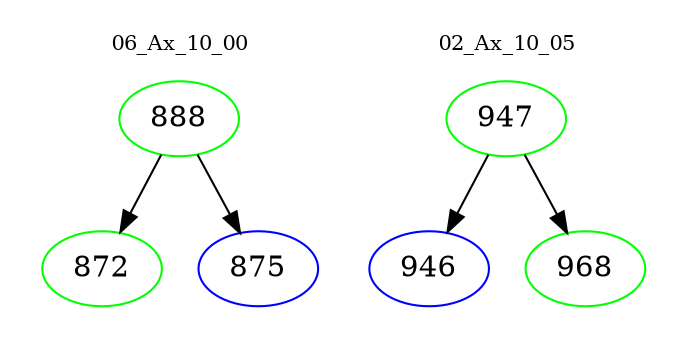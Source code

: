 digraph{
subgraph cluster_0 {
color = white
label = "06_Ax_10_00";
fontsize=10;
T0_888 [label="888", color="green"]
T0_888 -> T0_872 [color="black"]
T0_872 [label="872", color="green"]
T0_888 -> T0_875 [color="black"]
T0_875 [label="875", color="blue"]
}
subgraph cluster_1 {
color = white
label = "02_Ax_10_05";
fontsize=10;
T1_947 [label="947", color="green"]
T1_947 -> T1_946 [color="black"]
T1_946 [label="946", color="blue"]
T1_947 -> T1_968 [color="black"]
T1_968 [label="968", color="green"]
}
}
